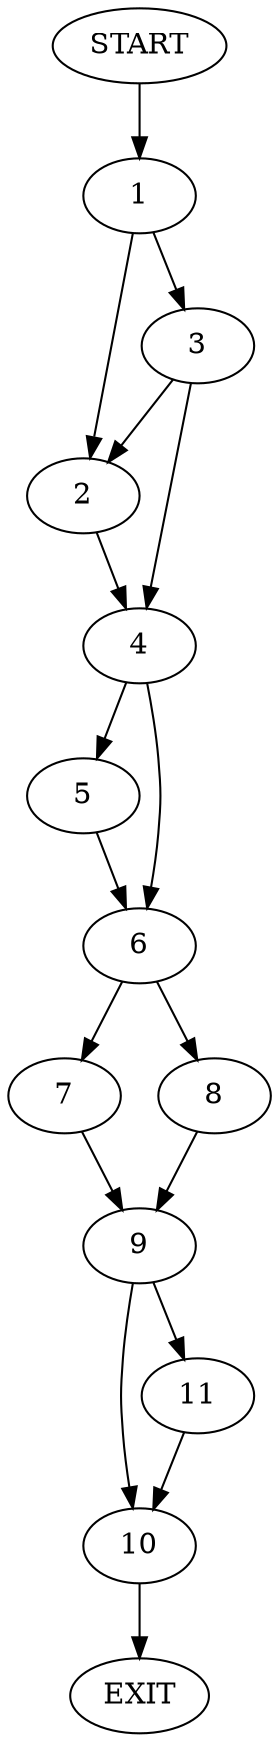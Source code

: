 digraph {
0 [label="START"]
12 [label="EXIT"]
0 -> 1
1 -> 2
1 -> 3
3 -> 2
3 -> 4
2 -> 4
4 -> 5
4 -> 6
6 -> 7
6 -> 8
5 -> 6
7 -> 9
8 -> 9
9 -> 10
9 -> 11
10 -> 12
11 -> 10
}
